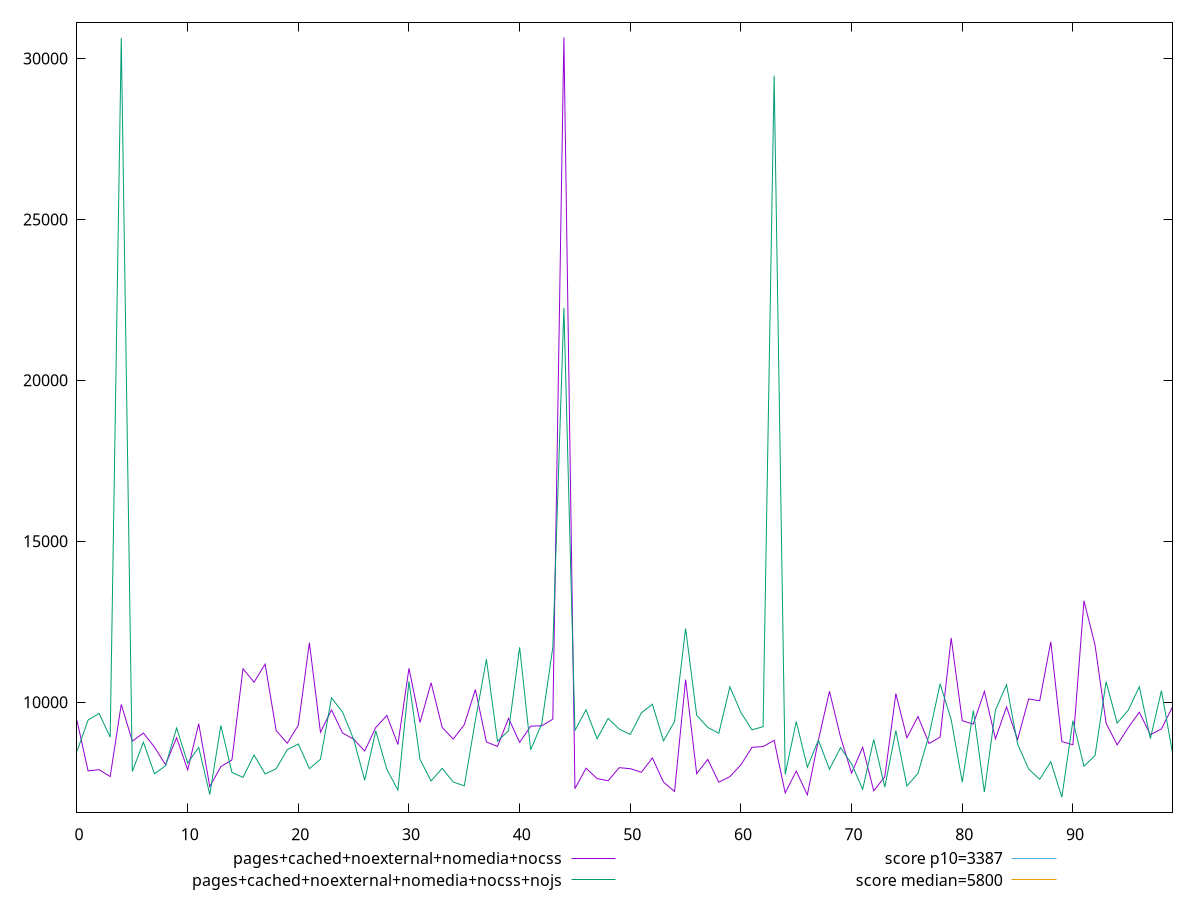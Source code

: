 reset

$pagesCachedNoexternalNomediaNocss <<EOF
0 9429.42563697631
1 7863.125578611554
2 7901.005712771701
3 7686.3400516241
4 9929.595308215348
5 8788.521265373574
6 9038.274067468343
7 8604.01196116889
8 8053.803989318224
9 8892.38190890569
10 7894.992729029054
11 9328.235926384397
12 7374.504660479169
13 7995.62611963578
14 8203.372318120917
15 11037.453049997144
16 10619.546988857765
17 11182.513051304326
18 9115.815224587495
19 8721.299658560347
20 9283.484618837156
21 11843.54500987308
22 9065.31440796998
23 9756.833422770458
24 9040.99872633897
25 8847.441031381248
26 8480.5352314459
27 9211.654522730792
28 9585.97839702809
29 8683.661958101842
30 11050.650262004201
31 9368.466969663968
32 10602.22900857833
33 9212.494805171635
34 8853.017587758013
35 9298.861168167423
36 10392.501226920504
37 8762.003272351336
38 8622.377983803948
39 9496.626128330585
40 8748.913845226605
41 9252.455453994633
42 9264.180824295108
43 9469.323304720872
44 30654.661021671847
45 7311.391352010083
46 7947.351875194699
47 7624.3864988896985
48 7558.064767831608
49 7963.030691506979
50 7931.958390775937
51 7820.267209268081
52 8265.145615266527
53 7515.7609809837795
54 7223.820903090769
55 10700.616191728102
56 7775.351021914136
57 8219.862918600404
58 7511.938071708317
59 7684.2488698162215
60 8052.584192156157
61 8595.31854320957
62 8618.974120749717
63 8810.63015351582
64 7179.515424793235
65 7858.5882297984845
66 7118.04956366451
67 8814.757384948327
68 10337.462099630375
69 8914.20122388113
70 7795.105237638054
71 8596.07097426399
72 7245.53917200923
73 7679.122117865181
74 10262.415880671808
75 8890.394143644959
76 9555.61164703768
77 8713.146994788793
78 8912.557520403185
79 11995.618861647767
80 9421.89659103196
81 9317.643462913962
82 10332.698236456901
83 8860.122550161788
84 9850.65878587763
85 8835.271759661657
86 10099.98557195078
87 10041.713253179372
88 11874.927541220211
89 8774.407695219703
90 8676.369107700513
91 13151.024210605148
92 11772.413915997233
93 9342.166136739252
94 8672.691239808282
95 9207.49238821429
96 9687.629176657068
97 8988.16578676721
98 9167.968411781607
99 9851.27029576165
EOF

$pagesCachedNoexternalNomediaNocssNojs <<EOF
0 8471.45025977177
1 9443.191457972582
2 9649.128533355935
3 8912.221060374723
4 30637.89275847735
5 7845.9461184912325
6 8754.19404696602
7 7774.513366401044
8 8021.640451358228
9 9195.65154656924
10 8110.751555636477
11 8592.058892147274
12 7128.157784172591
13 9275.21840729129
14 7815.914318870362
15 7660.630760189272
16 8356.856934372801
17 7766.772397307221
18 7930.390690279704
19 8521.22081753017
20 8701.17745271728
21 7934.094105035698
22 8223.429278999474
23 10135.2020357191
24 9687.922592614235
25 8847.205393734803
26 7571.720250885834
27 9102.993548955808
28 7915.676240149276
29 7267.1250053493795
30 10644.911334555465
31 8217.970161161982
32 7550.01171618653
33 7941.823998992997
34 7516.1314555931
35 7398.508762490057
36 9427.643406020474
37 11331.42573946789
38 8786.544721666976
39 9108.802552979407
40 11705.85761868332
41 8517.632766208884
42 9332.58767319546
43 11701.64234381693
44 22254.28911417662
45 9118.43186622218
46 9763.678011499302
47 8861.205040078728
48 9495.385074965225
49 9160.278045451487
50 8996.788038275992
51 9665.245689470376
52 9936.279267278522
53 8793.951177669383
54 9396.380492199865
55 12284.621776815133
56 9593.943132364726
57 9213.46050937906
58 9033.287983969214
59 10475.039465826767
60 9676.151962705837
61 9138.436444881216
62 9236.58883609527
63 29465.57188273986
64 7754.272995734989
65 9396.818561713906
66 7977.391560860658
67 8818.193213765458
68 7914.473666273905
69 8583.717538030096
70 8082.568549867214
71 7290.949222724174
72 8836.365152043352
73 7358.568976946093
74 9116.371959887221
75 7391.9665020209
76 7787.80931385813
77 8976.880275230833
78 10568.290485268608
79 9455.638459118976
80 7515.821472675645
81 9739.661675035299
82 7206.5954772098985
83 9751.99549931222
84 10539.495091586137
85 8701.36856872293
86 7919.805072909055
87 7601.857317656308
88 8146.395840798805
89 7047.12538098366
90 9424.563676255395
91 8005.891202556384
92 8341.402978171445
93 10633.873766636943
94 9348.233434613641
95 9748.383565716122
96 10476.30762941348
97 8867.326003534527
98 10354.838051019378
99 8424.97815840378
EOF

set key outside below
set xrange [0:99]
set yrange [6574.974668169896:31126.81173448561]
set trange [6574.974668169896:31126.81173448561]
set terminal svg size 640, 520 enhanced background rgb 'white'
set output "reprap/speed-index/comparison/line/4_vs_5.svg"

plot $pagesCachedNoexternalNomediaNocss title "pages+cached+noexternal+nomedia+nocss" with line, \
     $pagesCachedNoexternalNomediaNocssNojs title "pages+cached+noexternal+nomedia+nocss+nojs" with line, \
     3387 title "score p10=3387", \
     5800 title "score median=5800"

reset
